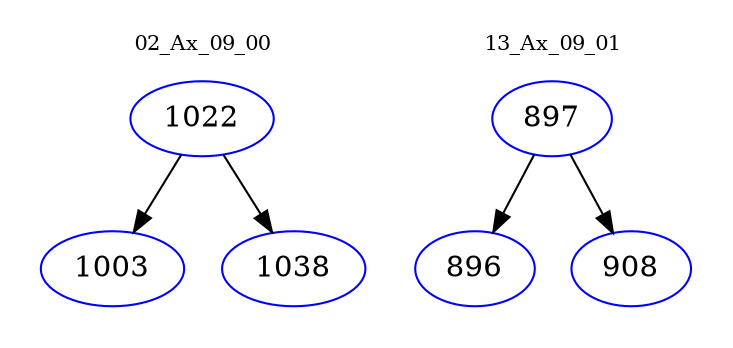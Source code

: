 digraph{
subgraph cluster_0 {
color = white
label = "02_Ax_09_00";
fontsize=10;
T0_1022 [label="1022", color="blue"]
T0_1022 -> T0_1003 [color="black"]
T0_1003 [label="1003", color="blue"]
T0_1022 -> T0_1038 [color="black"]
T0_1038 [label="1038", color="blue"]
}
subgraph cluster_1 {
color = white
label = "13_Ax_09_01";
fontsize=10;
T1_897 [label="897", color="blue"]
T1_897 -> T1_896 [color="black"]
T1_896 [label="896", color="blue"]
T1_897 -> T1_908 [color="black"]
T1_908 [label="908", color="blue"]
}
}
